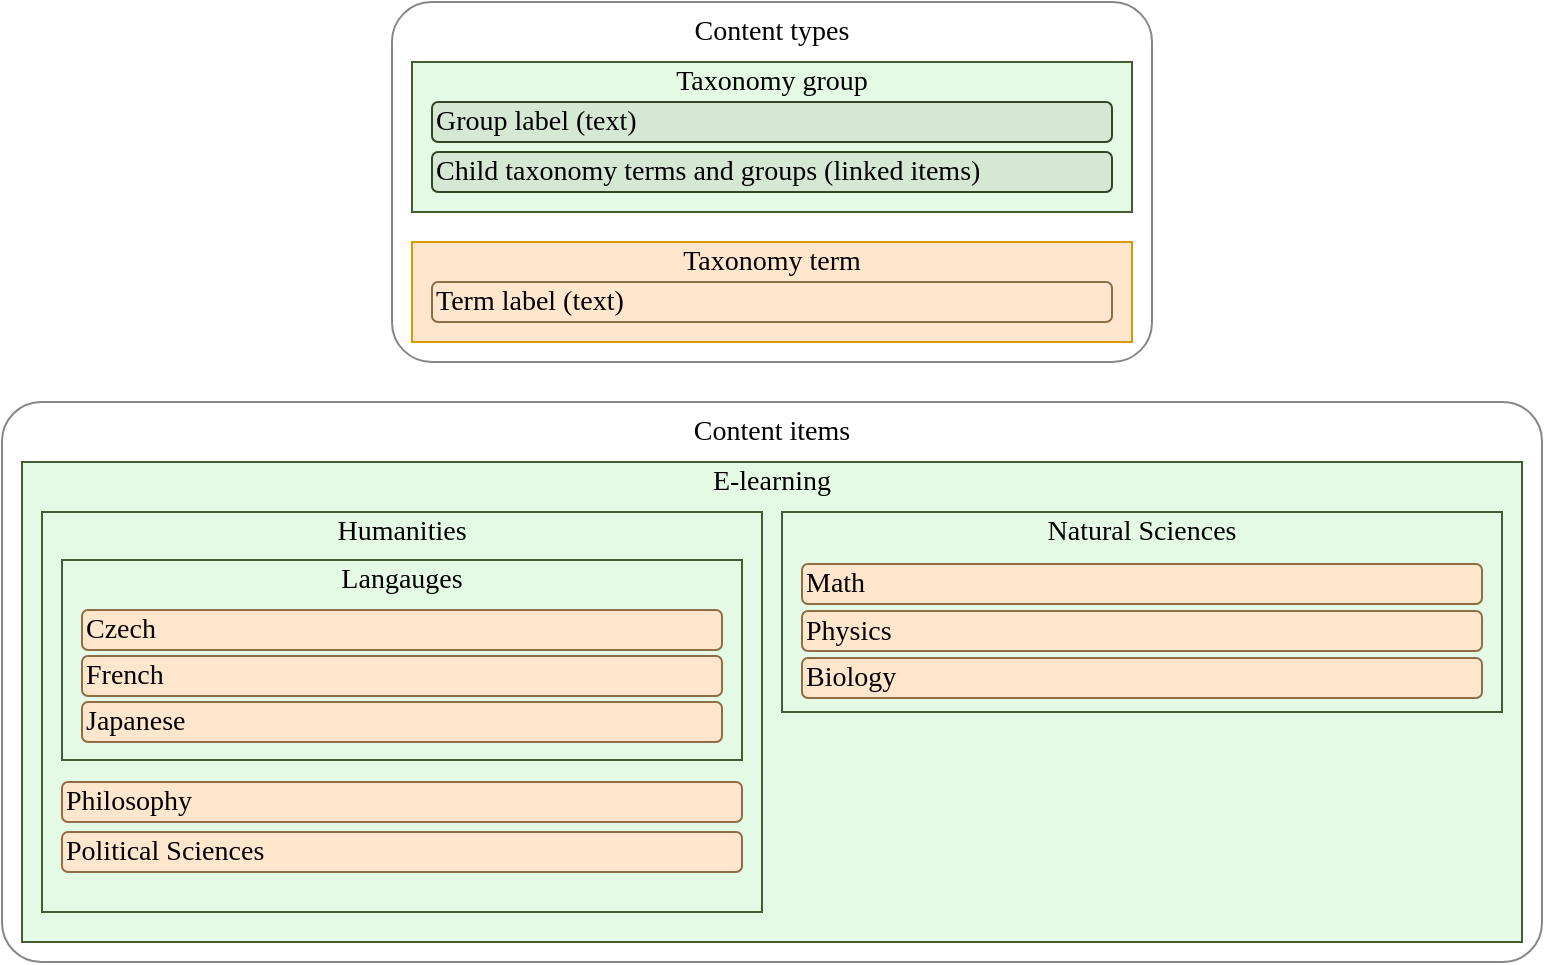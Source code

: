<mxfile version="19.0.3" type="device"><diagram id="IQVPAYiHxeu3ZIYqz4J4" name="Page-1"><mxGraphModel dx="1038" dy="1049" grid="1" gridSize="10" guides="1" tooltips="1" connect="1" arrows="1" fold="1" page="0" pageScale="1" pageWidth="850" pageHeight="1100" math="0" shadow="0" extFonts="GT Walsheim^https://docs.kontent.ai/fonts/GT-Walsheim-Regular.woff"><root><mxCell id="0"/><mxCell id="1" parent="0"/><mxCell id="wjHQRlfI7GsjUOKSqEVD-19" value="Content items" style="rounded=1;whiteSpace=wrap;html=1;fontFamily=Work Sans;verticalAlign=top;fontSize=14;glass=0;shadow=0;sketch=0;perimeterSpacing=0;arcSize=7;strokeColor=#878787;" parent="1" vertex="1"><mxGeometry x="60" y="110" width="770" height="280" as="geometry"/></mxCell><mxCell id="wjHQRlfI7GsjUOKSqEVD-39" value="E-learning" style="rounded=0;whiteSpace=wrap;html=1;fontSize=14;horizontal=1;verticalAlign=top;labelPosition=center;verticalLabelPosition=middle;align=center;fontFamily=Work Sans;spacing=-3;strokeColor=#435C34;fillColor=#E5FAE4;" parent="1" vertex="1"><mxGeometry x="70" y="140" width="750" height="240" as="geometry"/></mxCell><mxCell id="wjHQRlfI7GsjUOKSqEVD-1" value="Content types" style="rounded=1;whiteSpace=wrap;html=1;fontFamily=Work Sans;verticalAlign=top;fontSize=14;arcSize=11;strokeColor=#878787;" parent="1" vertex="1"><mxGeometry x="255" y="-90" width="380" height="180" as="geometry"/></mxCell><mxCell id="wjHQRlfI7GsjUOKSqEVD-6" value="Taxonomy group" style="rounded=0;whiteSpace=wrap;html=1;fontSize=14;horizontal=1;verticalAlign=top;labelPosition=center;verticalLabelPosition=middle;align=center;fontFamily=Work Sans;spacing=-3;strokeColor=#435C34;fillColor=#E5FAE4;" parent="1" vertex="1"><mxGeometry x="265" y="-60" width="360" height="75" as="geometry"/></mxCell><mxCell id="wjHQRlfI7GsjUOKSqEVD-7" value="Group label (text)" style="rounded=1;whiteSpace=wrap;html=1;fontSize=14;align=left;fontFamily=Work Sans;fillColor=#d5e8d4;strokeColor=#324527;" parent="1" vertex="1"><mxGeometry x="275" y="-40" width="340" height="20" as="geometry"/></mxCell><mxCell id="wjHQRlfI7GsjUOKSqEVD-8" value="Child taxonomy terms and groups (linked items)" style="rounded=1;whiteSpace=wrap;html=1;fontSize=14;align=left;fontFamily=Work Sans;fillColor=#d5e8d4;strokeColor=#324527;" parent="1" vertex="1"><mxGeometry x="275" y="-15" width="340" height="20" as="geometry"/></mxCell><mxCell id="wjHQRlfI7GsjUOKSqEVD-9" value="Taxonomy term" style="rounded=0;whiteSpace=wrap;html=1;fontSize=14;horizontal=1;verticalAlign=top;labelPosition=center;verticalLabelPosition=middle;align=center;fontFamily=Work Sans;spacing=-3;fillColor=#ffe6cc;strokeColor=#d79b00;" parent="1" vertex="1"><mxGeometry x="265" y="30" width="360" height="50" as="geometry"/></mxCell><mxCell id="wjHQRlfI7GsjUOKSqEVD-10" value="Term label (text)" style="rounded=1;whiteSpace=wrap;html=1;fontSize=14;align=left;fontFamily=Work Sans;fillColor=#ffe6cc;strokeColor=#8F6D46;" parent="1" vertex="1"><mxGeometry x="275" y="50" width="340" height="20" as="geometry"/></mxCell><mxCell id="wjHQRlfI7GsjUOKSqEVD-20" value="Humanities" style="rounded=0;whiteSpace=wrap;html=1;fontSize=14;horizontal=1;verticalAlign=top;labelPosition=center;verticalLabelPosition=middle;align=center;fontFamily=Work Sans;spacing=-3;strokeColor=#435C34;fillColor=#E5FAE4;" parent="1" vertex="1"><mxGeometry x="80" y="165" width="360" height="200" as="geometry"/></mxCell><mxCell id="wjHQRlfI7GsjUOKSqEVD-25" value="Natural Sciences" style="rounded=0;whiteSpace=wrap;html=1;fontSize=14;horizontal=1;verticalAlign=top;labelPosition=center;verticalLabelPosition=middle;align=center;fontFamily=Work Sans;spacing=-3;strokeColor=#435C34;fillColor=#E5FAE4;" parent="1" vertex="1"><mxGeometry x="450" y="165" width="360" height="100" as="geometry"/></mxCell><mxCell id="wjHQRlfI7GsjUOKSqEVD-36" value="Philosophy" style="rounded=1;whiteSpace=wrap;html=1;fontSize=14;align=left;fontFamily=Work Sans;fillColor=#ffe6cc;strokeColor=#8F6D46;" parent="1" vertex="1"><mxGeometry x="90" y="300" width="340" height="20" as="geometry"/></mxCell><mxCell id="wjHQRlfI7GsjUOKSqEVD-38" value="Political Sciences" style="rounded=1;whiteSpace=wrap;html=1;fontSize=14;align=left;fontFamily=Work Sans;fillColor=#ffe6cc;strokeColor=#8F6D46;" parent="1" vertex="1"><mxGeometry x="90" y="325" width="340" height="20" as="geometry"/></mxCell><mxCell id="wjHQRlfI7GsjUOKSqEVD-28" value="Langauges" style="rounded=0;whiteSpace=wrap;html=1;fontSize=14;horizontal=1;verticalAlign=top;labelPosition=center;verticalLabelPosition=middle;align=center;fontFamily=Work Sans;spacing=-3;strokeColor=#435C34;fillColor=#E5FAE4;" parent="1" vertex="1"><mxGeometry x="90" y="189" width="340" height="100" as="geometry"/></mxCell><mxCell id="wjHQRlfI7GsjUOKSqEVD-32" value="Czech" style="rounded=1;whiteSpace=wrap;html=1;fontSize=14;align=left;fontFamily=Work Sans;fillColor=#ffe6cc;strokeColor=#8F6D46;" parent="1" vertex="1"><mxGeometry x="100" y="214" width="320" height="20" as="geometry"/></mxCell><mxCell id="wjHQRlfI7GsjUOKSqEVD-33" value="French" style="rounded=1;whiteSpace=wrap;html=1;fontSize=14;align=left;fontFamily=Work Sans;fillColor=#ffe6cc;strokeColor=#8F6D46;" parent="1" vertex="1"><mxGeometry x="100" y="237" width="320" height="20" as="geometry"/></mxCell><mxCell id="wjHQRlfI7GsjUOKSqEVD-34" value="Japanese" style="rounded=1;whiteSpace=wrap;html=1;fontSize=14;align=left;fontFamily=Work Sans;fillColor=#ffe6cc;strokeColor=#8F6D46;" parent="1" vertex="1"><mxGeometry x="100" y="260" width="320" height="20" as="geometry"/></mxCell><mxCell id="wjHQRlfI7GsjUOKSqEVD-40" value="Math" style="rounded=1;whiteSpace=wrap;html=1;fontSize=14;align=left;fontFamily=Work Sans;fillColor=#ffe6cc;strokeColor=#8F6D46;" parent="1" vertex="1"><mxGeometry x="460" y="191" width="340" height="20" as="geometry"/></mxCell><mxCell id="wjHQRlfI7GsjUOKSqEVD-41" value="Physics" style="rounded=1;whiteSpace=wrap;html=1;fontSize=14;align=left;fontFamily=Work Sans;fillColor=#ffe6cc;strokeColor=#8F6D46;" parent="1" vertex="1"><mxGeometry x="460" y="214.5" width="340" height="20" as="geometry"/></mxCell><mxCell id="wjHQRlfI7GsjUOKSqEVD-42" value="Biology" style="rounded=1;whiteSpace=wrap;html=1;fontSize=14;align=left;fontFamily=Work Sans;fillColor=#ffe6cc;strokeColor=#8F6D46;" parent="1" vertex="1"><mxGeometry x="460" y="238" width="340" height="20" as="geometry"/></mxCell></root></mxGraphModel></diagram></mxfile>